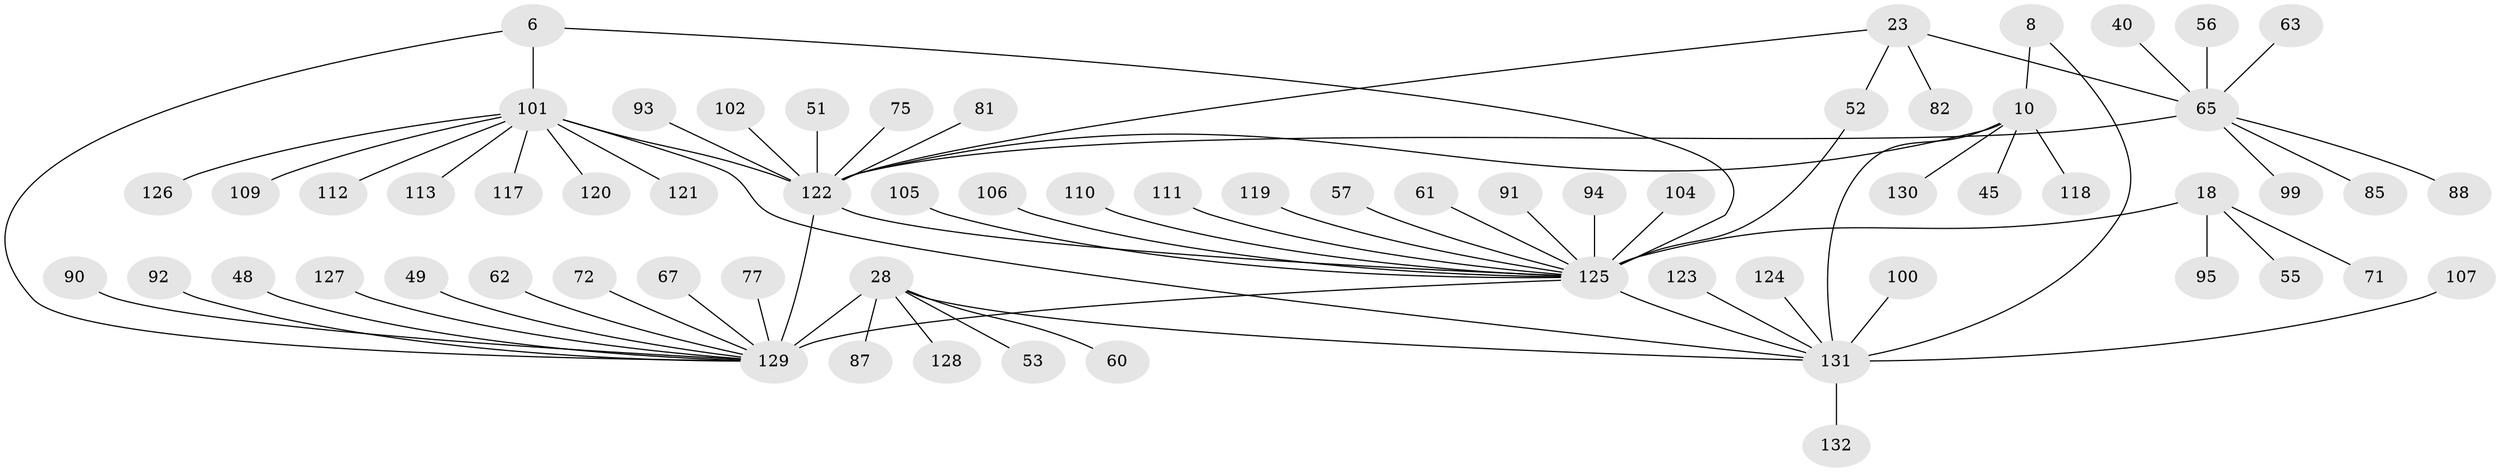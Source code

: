 // original degree distribution, {8: 0.045454545454545456, 10: 0.030303030303030304, 6: 0.030303030303030304, 9: 0.022727272727272728, 7: 0.03787878787878788, 5: 0.015151515151515152, 14: 0.007575757575757576, 11: 0.030303030303030304, 12: 0.007575757575757576, 3: 0.022727272727272728, 2: 0.14393939393939395, 1: 0.5833333333333334, 4: 0.022727272727272728}
// Generated by graph-tools (version 1.1) at 2025/54/03/09/25 04:54:45]
// undirected, 66 vertices, 74 edges
graph export_dot {
graph [start="1"]
  node [color=gray90,style=filled];
  6 [super="+4"];
  8 [super="+7"];
  10 [super="+9"];
  18 [super="+14"];
  23 [super="+20"];
  28 [super="+25"];
  40;
  45;
  48;
  49;
  51;
  52;
  53;
  55;
  56;
  57;
  60;
  61;
  62 [super="+32"];
  63;
  65 [super="+22"];
  67;
  71;
  72;
  75 [super="+39"];
  77;
  81;
  82;
  85;
  87 [super="+73"];
  88;
  90 [super="+64"];
  91;
  92;
  93;
  94 [super="+35"];
  95;
  99;
  100;
  101 [super="+98"];
  102 [super="+96"];
  104;
  105;
  106 [super="+31+76"];
  107 [super="+69"];
  109;
  110;
  111 [super="+38"];
  112;
  113 [super="+58"];
  117;
  118;
  119;
  120;
  121;
  122 [super="+115+116+24+108"];
  123 [super="+103"];
  124 [super="+78"];
  125 [super="+86+114+43+50"];
  126 [super="+89"];
  127;
  128;
  129 [super="+30+33+37+41"];
  130;
  131 [super="+59+12+44+68+74+79"];
  132;
  6 -- 125 [weight=2];
  6 -- 129;
  6 -- 101 [weight=8];
  8 -- 10 [weight=4];
  8 -- 131 [weight=4];
  10 -- 122 [weight=3];
  10 -- 130;
  10 -- 45;
  10 -- 118;
  10 -- 131 [weight=4];
  18 -- 71;
  18 -- 95;
  18 -- 55;
  18 -- 125 [weight=8];
  23 -- 52;
  23 -- 82;
  23 -- 122 [weight=4];
  23 -- 65 [weight=4];
  28 -- 60;
  28 -- 128;
  28 -- 53;
  28 -- 87;
  28 -- 131;
  28 -- 129 [weight=8];
  40 -- 65;
  48 -- 129;
  49 -- 129;
  51 -- 122;
  52 -- 125;
  56 -- 65;
  57 -- 125;
  61 -- 125;
  62 -- 129;
  63 -- 65;
  65 -- 99;
  65 -- 85;
  65 -- 122 [weight=4];
  65 -- 88;
  67 -- 129;
  72 -- 129;
  75 -- 122;
  77 -- 129;
  81 -- 122;
  90 -- 129;
  91 -- 125;
  92 -- 129;
  93 -- 122;
  94 -- 125;
  100 -- 131;
  101 -- 131;
  101 -- 109;
  101 -- 112;
  101 -- 113;
  101 -- 117;
  101 -- 120;
  101 -- 121;
  101 -- 122;
  101 -- 126;
  102 -- 122;
  104 -- 125;
  105 -- 125;
  106 -- 125;
  107 -- 131;
  110 -- 125;
  111 -- 125;
  119 -- 125;
  122 -- 125 [weight=2];
  122 -- 129 [weight=2];
  123 -- 131;
  124 -- 131;
  125 -- 131 [weight=2];
  125 -- 129 [weight=2];
  127 -- 129;
  131 -- 132;
}

